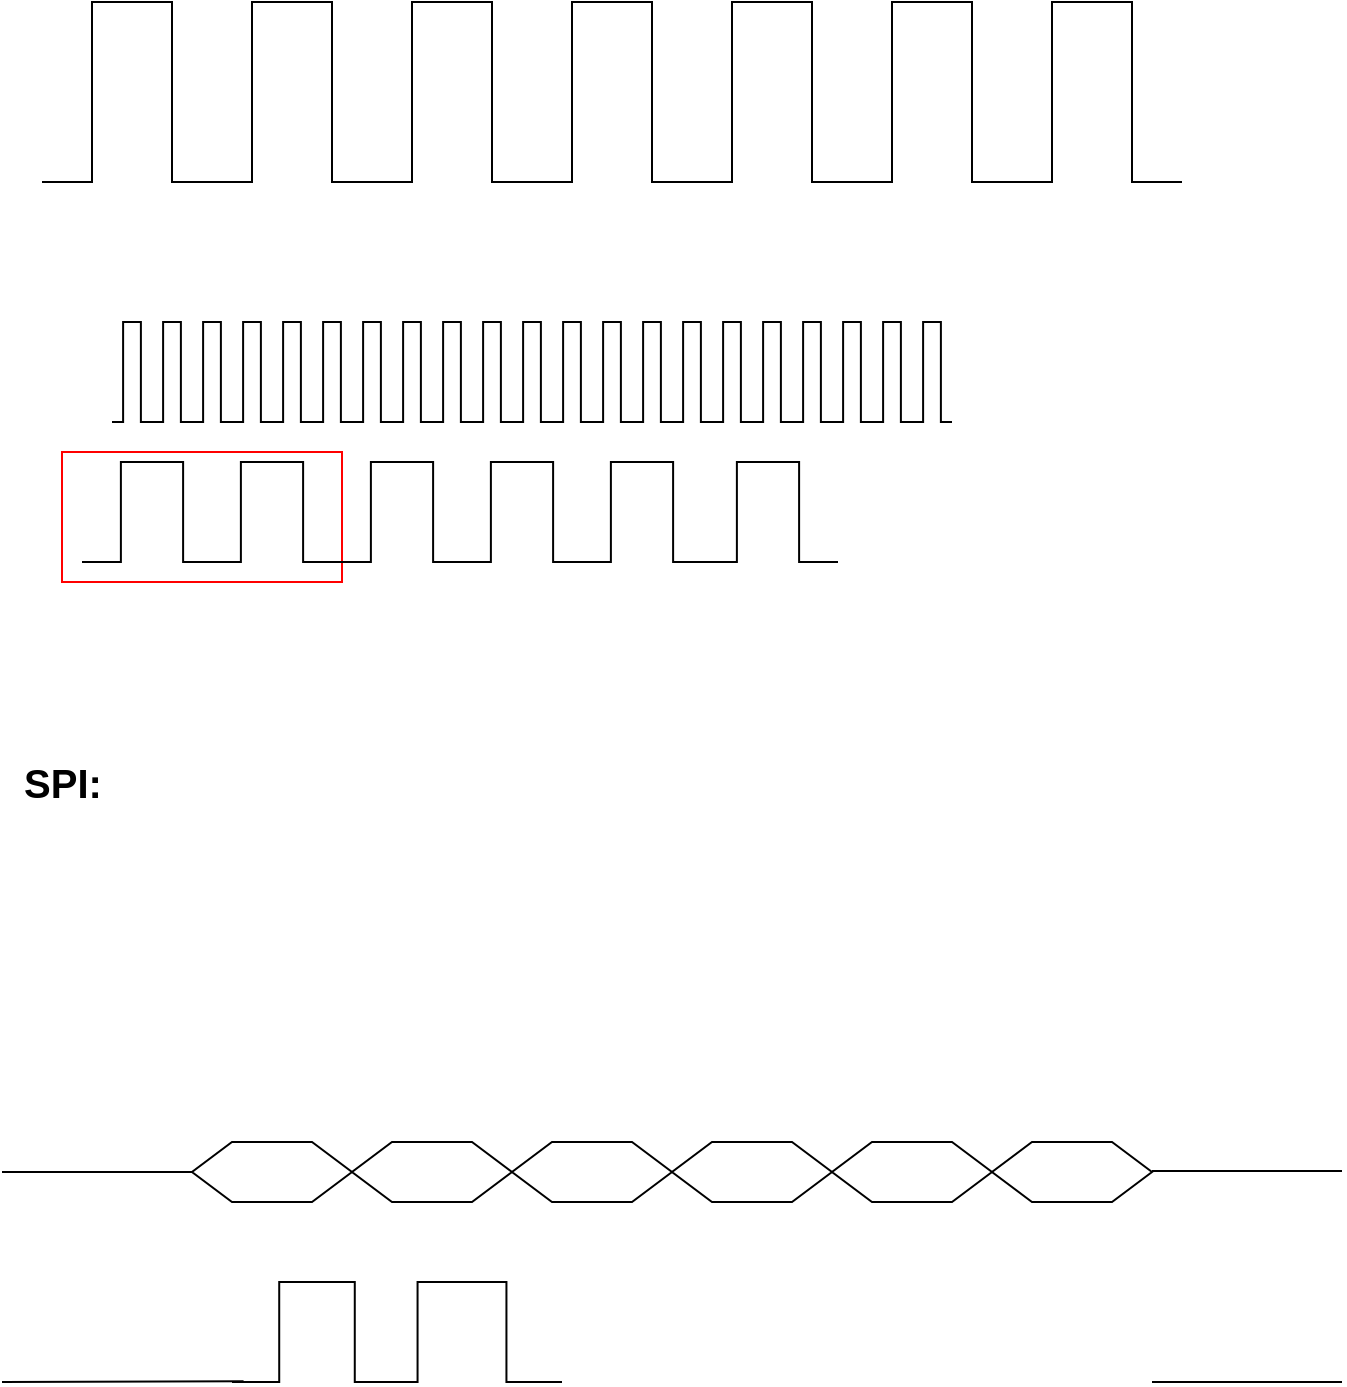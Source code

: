 <mxfile version="27.2.0" pages="2">
  <diagram name="第 1 页" id="uIHZJDAx5TPfTWZh2l_r">
    <mxGraphModel dx="1034" dy="578" grid="1" gridSize="10" guides="1" tooltips="1" connect="1" arrows="1" fold="1" page="1" pageScale="1" pageWidth="827" pageHeight="1169" math="0" shadow="0">
      <root>
        <mxCell id="0" />
        <mxCell id="1" parent="0" />
        <mxCell id="18KqBxI8UVvfbWDHIzOr-47" value="" style="rounded=0;whiteSpace=wrap;html=1;strokeColor=#FF0000;" parent="1" vertex="1">
          <mxGeometry x="60" y="375" width="140" height="65" as="geometry" />
        </mxCell>
        <mxCell id="18KqBxI8UVvfbWDHIzOr-1" value="" style="pointerEvents=1;verticalLabelPosition=bottom;shadow=0;dashed=0;align=center;html=1;verticalAlign=top;shape=mxgraph.electrical.waveforms.pulse_1;" parent="1" vertex="1">
          <mxGeometry x="50" y="150" width="90" height="90" as="geometry" />
        </mxCell>
        <mxCell id="18KqBxI8UVvfbWDHIzOr-3" value="" style="pointerEvents=1;verticalLabelPosition=bottom;shadow=0;dashed=0;align=center;html=1;verticalAlign=top;shape=mxgraph.electrical.waveforms.pulse_1;" parent="1" vertex="1">
          <mxGeometry x="130" y="150" width="90" height="90" as="geometry" />
        </mxCell>
        <mxCell id="18KqBxI8UVvfbWDHIzOr-4" value="" style="pointerEvents=1;verticalLabelPosition=bottom;shadow=0;dashed=0;align=center;html=1;verticalAlign=top;shape=mxgraph.electrical.waveforms.pulse_1;" parent="1" vertex="1">
          <mxGeometry x="210" y="150" width="90" height="90" as="geometry" />
        </mxCell>
        <mxCell id="18KqBxI8UVvfbWDHIzOr-5" value="" style="pointerEvents=1;verticalLabelPosition=bottom;shadow=0;dashed=0;align=center;html=1;verticalAlign=top;shape=mxgraph.electrical.waveforms.pulse_1;" parent="1" vertex="1">
          <mxGeometry x="290" y="150" width="90" height="90" as="geometry" />
        </mxCell>
        <mxCell id="18KqBxI8UVvfbWDHIzOr-6" value="" style="pointerEvents=1;verticalLabelPosition=bottom;shadow=0;dashed=0;align=center;html=1;verticalAlign=top;shape=mxgraph.electrical.waveforms.pulse_1;" parent="1" vertex="1">
          <mxGeometry x="370" y="150" width="90" height="90" as="geometry" />
        </mxCell>
        <mxCell id="18KqBxI8UVvfbWDHIzOr-7" value="" style="pointerEvents=1;verticalLabelPosition=bottom;shadow=0;dashed=0;align=center;html=1;verticalAlign=top;shape=mxgraph.electrical.waveforms.pulse_1;" parent="1" vertex="1">
          <mxGeometry x="450" y="150" width="90" height="90" as="geometry" />
        </mxCell>
        <mxCell id="18KqBxI8UVvfbWDHIzOr-8" value="" style="pointerEvents=1;verticalLabelPosition=bottom;shadow=0;dashed=0;align=center;html=1;verticalAlign=top;shape=mxgraph.electrical.waveforms.pulse_1;" parent="1" vertex="1">
          <mxGeometry x="530" y="150" width="90" height="90" as="geometry" />
        </mxCell>
        <mxCell id="18KqBxI8UVvfbWDHIzOr-17" value="" style="pointerEvents=1;verticalLabelPosition=bottom;shadow=0;dashed=0;align=center;html=1;verticalAlign=top;shape=mxgraph.electrical.waveforms.pulse_1;" parent="1" vertex="1">
          <mxGeometry x="85" y="310" width="20" height="50" as="geometry" />
        </mxCell>
        <mxCell id="18KqBxI8UVvfbWDHIzOr-19" value="" style="pointerEvents=1;verticalLabelPosition=bottom;shadow=0;dashed=0;align=center;html=1;verticalAlign=top;shape=mxgraph.electrical.waveforms.pulse_1;" parent="1" vertex="1">
          <mxGeometry x="70" y="380" width="70" height="50" as="geometry" />
        </mxCell>
        <mxCell id="18KqBxI8UVvfbWDHIzOr-21" value="" style="pointerEvents=1;verticalLabelPosition=bottom;shadow=0;dashed=0;align=center;html=1;verticalAlign=top;shape=mxgraph.electrical.waveforms.pulse_1;" parent="1" vertex="1">
          <mxGeometry x="105" y="310" width="20" height="50" as="geometry" />
        </mxCell>
        <mxCell id="18KqBxI8UVvfbWDHIzOr-22" value="" style="pointerEvents=1;verticalLabelPosition=bottom;shadow=0;dashed=0;align=center;html=1;verticalAlign=top;shape=mxgraph.electrical.waveforms.pulse_1;" parent="1" vertex="1">
          <mxGeometry x="125" y="310" width="20" height="50" as="geometry" />
        </mxCell>
        <mxCell id="18KqBxI8UVvfbWDHIzOr-23" value="" style="pointerEvents=1;verticalLabelPosition=bottom;shadow=0;dashed=0;align=center;html=1;verticalAlign=top;shape=mxgraph.electrical.waveforms.pulse_1;" parent="1" vertex="1">
          <mxGeometry x="145" y="310" width="20" height="50" as="geometry" />
        </mxCell>
        <mxCell id="18KqBxI8UVvfbWDHIzOr-24" value="" style="pointerEvents=1;verticalLabelPosition=bottom;shadow=0;dashed=0;align=center;html=1;verticalAlign=top;shape=mxgraph.electrical.waveforms.pulse_1;" parent="1" vertex="1">
          <mxGeometry x="165" y="310" width="20" height="50" as="geometry" />
        </mxCell>
        <mxCell id="18KqBxI8UVvfbWDHIzOr-25" value="" style="pointerEvents=1;verticalLabelPosition=bottom;shadow=0;dashed=0;align=center;html=1;verticalAlign=top;shape=mxgraph.electrical.waveforms.pulse_1;" parent="1" vertex="1">
          <mxGeometry x="185" y="310" width="20" height="50" as="geometry" />
        </mxCell>
        <mxCell id="18KqBxI8UVvfbWDHIzOr-26" value="" style="pointerEvents=1;verticalLabelPosition=bottom;shadow=0;dashed=0;align=center;html=1;verticalAlign=top;shape=mxgraph.electrical.waveforms.pulse_1;" parent="1" vertex="1">
          <mxGeometry x="205" y="310" width="20" height="50" as="geometry" />
        </mxCell>
        <mxCell id="18KqBxI8UVvfbWDHIzOr-27" value="" style="pointerEvents=1;verticalLabelPosition=bottom;shadow=0;dashed=0;align=center;html=1;verticalAlign=top;shape=mxgraph.electrical.waveforms.pulse_1;" parent="1" vertex="1">
          <mxGeometry x="225" y="310" width="20" height="50" as="geometry" />
        </mxCell>
        <mxCell id="18KqBxI8UVvfbWDHIzOr-28" value="" style="pointerEvents=1;verticalLabelPosition=bottom;shadow=0;dashed=0;align=center;html=1;verticalAlign=top;shape=mxgraph.electrical.waveforms.pulse_1;" parent="1" vertex="1">
          <mxGeometry x="245" y="310" width="20" height="50" as="geometry" />
        </mxCell>
        <mxCell id="18KqBxI8UVvfbWDHIzOr-29" value="" style="pointerEvents=1;verticalLabelPosition=bottom;shadow=0;dashed=0;align=center;html=1;verticalAlign=top;shape=mxgraph.electrical.waveforms.pulse_1;" parent="1" vertex="1">
          <mxGeometry x="265" y="310" width="20" height="50" as="geometry" />
        </mxCell>
        <mxCell id="18KqBxI8UVvfbWDHIzOr-30" value="" style="pointerEvents=1;verticalLabelPosition=bottom;shadow=0;dashed=0;align=center;html=1;verticalAlign=top;shape=mxgraph.electrical.waveforms.pulse_1;" parent="1" vertex="1">
          <mxGeometry x="285" y="310" width="20" height="50" as="geometry" />
        </mxCell>
        <mxCell id="18KqBxI8UVvfbWDHIzOr-31" value="" style="pointerEvents=1;verticalLabelPosition=bottom;shadow=0;dashed=0;align=center;html=1;verticalAlign=top;shape=mxgraph.electrical.waveforms.pulse_1;" parent="1" vertex="1">
          <mxGeometry x="305" y="310" width="20" height="50" as="geometry" />
        </mxCell>
        <mxCell id="18KqBxI8UVvfbWDHIzOr-32" value="" style="pointerEvents=1;verticalLabelPosition=bottom;shadow=0;dashed=0;align=center;html=1;verticalAlign=top;shape=mxgraph.electrical.waveforms.pulse_1;" parent="1" vertex="1">
          <mxGeometry x="325" y="310" width="20" height="50" as="geometry" />
        </mxCell>
        <mxCell id="18KqBxI8UVvfbWDHIzOr-33" value="" style="pointerEvents=1;verticalLabelPosition=bottom;shadow=0;dashed=0;align=center;html=1;verticalAlign=top;shape=mxgraph.electrical.waveforms.pulse_1;" parent="1" vertex="1">
          <mxGeometry x="345" y="310" width="20" height="50" as="geometry" />
        </mxCell>
        <mxCell id="18KqBxI8UVvfbWDHIzOr-34" value="" style="pointerEvents=1;verticalLabelPosition=bottom;shadow=0;dashed=0;align=center;html=1;verticalAlign=top;shape=mxgraph.electrical.waveforms.pulse_1;" parent="1" vertex="1">
          <mxGeometry x="365" y="310" width="20" height="50" as="geometry" />
        </mxCell>
        <mxCell id="18KqBxI8UVvfbWDHIzOr-35" value="" style="pointerEvents=1;verticalLabelPosition=bottom;shadow=0;dashed=0;align=center;html=1;verticalAlign=top;shape=mxgraph.electrical.waveforms.pulse_1;" parent="1" vertex="1">
          <mxGeometry x="385" y="310" width="20" height="50" as="geometry" />
        </mxCell>
        <mxCell id="18KqBxI8UVvfbWDHIzOr-36" value="" style="pointerEvents=1;verticalLabelPosition=bottom;shadow=0;dashed=0;align=center;html=1;verticalAlign=top;shape=mxgraph.electrical.waveforms.pulse_1;" parent="1" vertex="1">
          <mxGeometry x="405" y="310" width="20" height="50" as="geometry" />
        </mxCell>
        <mxCell id="18KqBxI8UVvfbWDHIzOr-37" value="" style="pointerEvents=1;verticalLabelPosition=bottom;shadow=0;dashed=0;align=center;html=1;verticalAlign=top;shape=mxgraph.electrical.waveforms.pulse_1;" parent="1" vertex="1">
          <mxGeometry x="425" y="310" width="20" height="50" as="geometry" />
        </mxCell>
        <mxCell id="18KqBxI8UVvfbWDHIzOr-38" value="" style="pointerEvents=1;verticalLabelPosition=bottom;shadow=0;dashed=0;align=center;html=1;verticalAlign=top;shape=mxgraph.electrical.waveforms.pulse_1;" parent="1" vertex="1">
          <mxGeometry x="445" y="310" width="20" height="50" as="geometry" />
        </mxCell>
        <mxCell id="18KqBxI8UVvfbWDHIzOr-39" value="" style="pointerEvents=1;verticalLabelPosition=bottom;shadow=0;dashed=0;align=center;html=1;verticalAlign=top;shape=mxgraph.electrical.waveforms.pulse_1;" parent="1" vertex="1">
          <mxGeometry x="465" y="310" width="20" height="50" as="geometry" />
        </mxCell>
        <mxCell id="18KqBxI8UVvfbWDHIzOr-40" value="" style="pointerEvents=1;verticalLabelPosition=bottom;shadow=0;dashed=0;align=center;html=1;verticalAlign=top;shape=mxgraph.electrical.waveforms.pulse_1;" parent="1" vertex="1">
          <mxGeometry x="485" y="310" width="20" height="50" as="geometry" />
        </mxCell>
        <mxCell id="18KqBxI8UVvfbWDHIzOr-41" value="" style="pointerEvents=1;verticalLabelPosition=bottom;shadow=0;dashed=0;align=center;html=1;verticalAlign=top;shape=mxgraph.electrical.waveforms.pulse_1;" parent="1" vertex="1">
          <mxGeometry x="130" y="380" width="70" height="50" as="geometry" />
        </mxCell>
        <mxCell id="18KqBxI8UVvfbWDHIzOr-42" value="" style="pointerEvents=1;verticalLabelPosition=bottom;shadow=0;dashed=0;align=center;html=1;verticalAlign=top;shape=mxgraph.electrical.waveforms.pulse_1;" parent="1" vertex="1">
          <mxGeometry x="195" y="380" width="70" height="50" as="geometry" />
        </mxCell>
        <mxCell id="18KqBxI8UVvfbWDHIzOr-43" value="" style="pointerEvents=1;verticalLabelPosition=bottom;shadow=0;dashed=0;align=center;html=1;verticalAlign=top;shape=mxgraph.electrical.waveforms.pulse_1;" parent="1" vertex="1">
          <mxGeometry x="255" y="380" width="70" height="50" as="geometry" />
        </mxCell>
        <mxCell id="18KqBxI8UVvfbWDHIzOr-44" value="" style="pointerEvents=1;verticalLabelPosition=bottom;shadow=0;dashed=0;align=center;html=1;verticalAlign=top;shape=mxgraph.electrical.waveforms.pulse_1;" parent="1" vertex="1">
          <mxGeometry x="315" y="380" width="70" height="50" as="geometry" />
        </mxCell>
        <mxCell id="18KqBxI8UVvfbWDHIzOr-45" value="" style="pointerEvents=1;verticalLabelPosition=bottom;shadow=0;dashed=0;align=center;html=1;verticalAlign=top;shape=mxgraph.electrical.waveforms.pulse_1;" parent="1" vertex="1">
          <mxGeometry x="378" y="380" width="70" height="50" as="geometry" />
        </mxCell>
        <mxCell id="O_kn9OHKNggGzdGC8hl1-1" value="&lt;font style=&quot;font-size: 20px;&quot;&gt;&lt;b&gt;SPI:&lt;/b&gt;&lt;/font&gt;" style="text;html=1;align=center;verticalAlign=middle;resizable=0;points=[];autosize=1;strokeColor=none;fillColor=none;" parent="1" vertex="1">
          <mxGeometry x="30" y="520" width="60" height="40" as="geometry" />
        </mxCell>
        <mxCell id="O_kn9OHKNggGzdGC8hl1-3" value="" style="shape=hexagon;perimeter=hexagonPerimeter2;whiteSpace=wrap;html=1;fixedSize=1;" parent="1" vertex="1">
          <mxGeometry x="125" y="720" width="80" height="30" as="geometry" />
        </mxCell>
        <mxCell id="O_kn9OHKNggGzdGC8hl1-5" value="" style="shape=hexagon;perimeter=hexagonPerimeter2;whiteSpace=wrap;html=1;fixedSize=1;" parent="1" vertex="1">
          <mxGeometry x="205" y="720" width="80" height="30" as="geometry" />
        </mxCell>
        <mxCell id="O_kn9OHKNggGzdGC8hl1-6" value="" style="shape=hexagon;perimeter=hexagonPerimeter2;whiteSpace=wrap;html=1;fixedSize=1;" parent="1" vertex="1">
          <mxGeometry x="285" y="720" width="80" height="30" as="geometry" />
        </mxCell>
        <mxCell id="O_kn9OHKNggGzdGC8hl1-7" value="" style="shape=hexagon;perimeter=hexagonPerimeter2;whiteSpace=wrap;html=1;fixedSize=1;" parent="1" vertex="1">
          <mxGeometry x="365" y="720" width="80" height="30" as="geometry" />
        </mxCell>
        <mxCell id="O_kn9OHKNggGzdGC8hl1-8" value="" style="shape=hexagon;perimeter=hexagonPerimeter2;whiteSpace=wrap;html=1;fixedSize=1;" parent="1" vertex="1">
          <mxGeometry x="445" y="720" width="80" height="30" as="geometry" />
        </mxCell>
        <mxCell id="O_kn9OHKNggGzdGC8hl1-10" value="" style="shape=hexagon;perimeter=hexagonPerimeter2;whiteSpace=wrap;html=1;fixedSize=1;" parent="1" vertex="1">
          <mxGeometry x="525" y="720" width="80" height="30" as="geometry" />
        </mxCell>
        <mxCell id="O_kn9OHKNggGzdGC8hl1-11" value="" style="endArrow=none;html=1;rounded=0;entryX=0;entryY=0.5;entryDx=0;entryDy=0;" parent="1" target="O_kn9OHKNggGzdGC8hl1-3" edge="1">
          <mxGeometry width="50" height="50" relative="1" as="geometry">
            <mxPoint x="30" y="735" as="sourcePoint" />
            <mxPoint x="120" y="740" as="targetPoint" />
          </mxGeometry>
        </mxCell>
        <mxCell id="O_kn9OHKNggGzdGC8hl1-12" value="" style="endArrow=none;html=1;rounded=0;entryX=0;entryY=0.5;entryDx=0;entryDy=0;" parent="1" edge="1">
          <mxGeometry width="50" height="50" relative="1" as="geometry">
            <mxPoint x="605" y="734.5" as="sourcePoint" />
            <mxPoint x="700" y="734.5" as="targetPoint" />
          </mxGeometry>
        </mxCell>
        <mxCell id="O_kn9OHKNggGzdGC8hl1-13" value="" style="endArrow=none;html=1;rounded=0;entryX=0.068;entryY=0.992;entryDx=0;entryDy=0;entryPerimeter=0;" parent="1" target="O_kn9OHKNggGzdGC8hl1-15" edge="1">
          <mxGeometry width="50" height="50" relative="1" as="geometry">
            <mxPoint x="30" y="840" as="sourcePoint" />
            <mxPoint x="140" y="840" as="targetPoint" />
          </mxGeometry>
        </mxCell>
        <mxCell id="O_kn9OHKNggGzdGC8hl1-14" value="" style="endArrow=none;html=1;rounded=0;entryX=0;entryY=0.5;entryDx=0;entryDy=0;" parent="1" edge="1">
          <mxGeometry width="50" height="50" relative="1" as="geometry">
            <mxPoint x="605" y="840" as="sourcePoint" />
            <mxPoint x="700" y="840" as="targetPoint" />
          </mxGeometry>
        </mxCell>
        <mxCell id="O_kn9OHKNggGzdGC8hl1-15" value="" style="pointerEvents=1;verticalLabelPosition=bottom;shadow=0;dashed=0;align=center;html=1;verticalAlign=top;shape=mxgraph.electrical.waveforms.pulse_1;" parent="1" vertex="1">
          <mxGeometry x="145" y="790" width="85" height="50" as="geometry" />
        </mxCell>
        <mxCell id="O_kn9OHKNggGzdGC8hl1-16" value="" style="pointerEvents=1;verticalLabelPosition=bottom;shadow=0;dashed=0;align=center;html=1;verticalAlign=top;shape=mxgraph.electrical.waveforms.pulse_1;" parent="1" vertex="1">
          <mxGeometry x="210" y="790" width="100" height="50" as="geometry" />
        </mxCell>
      </root>
    </mxGraphModel>
  </diagram>
  <diagram id="a85pgy9SSrxTLTi4Z7H8" name="第 2 页">
    <mxGraphModel dx="1034" dy="578" grid="1" gridSize="10" guides="1" tooltips="1" connect="1" arrows="1" fold="1" page="1" pageScale="1" pageWidth="827" pageHeight="1169" math="0" shadow="0">
      <root>
        <mxCell id="0" />
        <mxCell id="1" parent="0" />
        <mxCell id="wXPIY55r4MUgAJ4IskKx-3" style="edgeStyle=orthogonalEdgeStyle;rounded=0;orthogonalLoop=1;jettySize=auto;html=1;" edge="1" parent="1" source="wXPIY55r4MUgAJ4IskKx-1" target="wXPIY55r4MUgAJ4IskKx-2">
          <mxGeometry relative="1" as="geometry" />
        </mxCell>
        <mxCell id="wXPIY55r4MUgAJ4IskKx-1" value="ahb_lite_ms" style="whiteSpace=wrap;html=1;aspect=fixed;" vertex="1" parent="1">
          <mxGeometry x="110" y="130" width="80" height="80" as="geometry" />
        </mxCell>
        <mxCell id="wXPIY55r4MUgAJ4IskKx-2" value="输出的是32bit(4 byte)的数据，会按字节为最小单位" style="whiteSpace=wrap;html=1;" vertex="1" parent="1">
          <mxGeometry x="90" y="270" width="120" height="60" as="geometry" />
        </mxCell>
      </root>
    </mxGraphModel>
  </diagram>
</mxfile>
